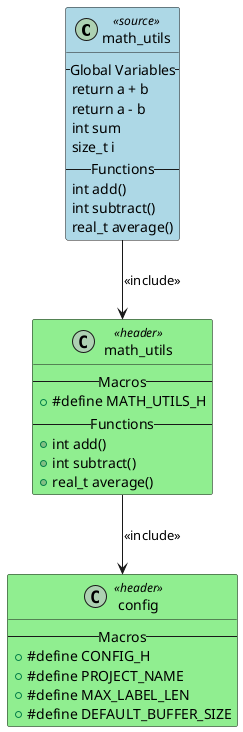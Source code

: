 @startuml math_utils

class "math_utils" as MATH_UTILS <<source>> #LightBlue
{
    -- Global Variables --
    return a + b
    return a - b
    int sum
    size_t i
    -- Functions --
    int add()
    int subtract()
    real_t average()
}

class "math_utils" as HEADER_MATH_UTILS <<header>> #LightGreen
{
    -- Macros --
    + #define MATH_UTILS_H
    -- Functions --
    + int add()
    + int subtract()
    + real_t average()
}

class "config" as HEADER_CONFIG <<header>> #LightGreen
{
    -- Macros --
    + #define CONFIG_H
    + #define PROJECT_NAME
    + #define MAX_LABEL_LEN
    + #define DEFAULT_BUFFER_SIZE
}

HEADER_MATH_UTILS --> HEADER_CONFIG : <<include>>
MATH_UTILS --> HEADER_MATH_UTILS : <<include>>

@enduml